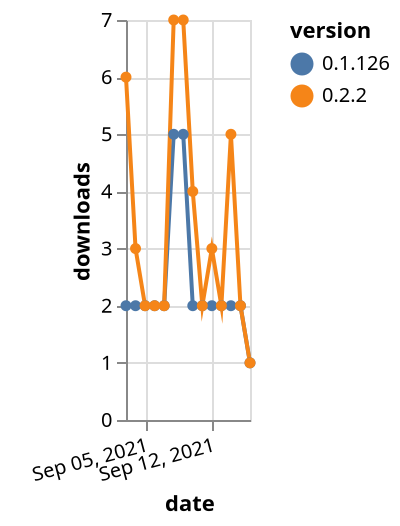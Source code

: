 {"$schema": "https://vega.github.io/schema/vega-lite/v5.json", "description": "A simple bar chart with embedded data.", "data": {"values": [{"date": "2021-09-03", "total": 3397, "delta": 2, "version": "0.1.126"}, {"date": "2021-09-04", "total": 3399, "delta": 2, "version": "0.1.126"}, {"date": "2021-09-05", "total": 3401, "delta": 2, "version": "0.1.126"}, {"date": "2021-09-06", "total": 3403, "delta": 2, "version": "0.1.126"}, {"date": "2021-09-07", "total": 3405, "delta": 2, "version": "0.1.126"}, {"date": "2021-09-08", "total": 3410, "delta": 5, "version": "0.1.126"}, {"date": "2021-09-09", "total": 3415, "delta": 5, "version": "0.1.126"}, {"date": "2021-09-10", "total": 3417, "delta": 2, "version": "0.1.126"}, {"date": "2021-09-11", "total": 3419, "delta": 2, "version": "0.1.126"}, {"date": "2021-09-12", "total": 3421, "delta": 2, "version": "0.1.126"}, {"date": "2021-09-13", "total": 3423, "delta": 2, "version": "0.1.126"}, {"date": "2021-09-14", "total": 3425, "delta": 2, "version": "0.1.126"}, {"date": "2021-09-15", "total": 3427, "delta": 2, "version": "0.1.126"}, {"date": "2021-09-16", "total": 3428, "delta": 1, "version": "0.1.126"}, {"date": "2021-09-03", "total": 12053, "delta": 6, "version": "0.2.2"}, {"date": "2021-09-04", "total": 12056, "delta": 3, "version": "0.2.2"}, {"date": "2021-09-05", "total": 12058, "delta": 2, "version": "0.2.2"}, {"date": "2021-09-06", "total": 12060, "delta": 2, "version": "0.2.2"}, {"date": "2021-09-07", "total": 12062, "delta": 2, "version": "0.2.2"}, {"date": "2021-09-08", "total": 12069, "delta": 7, "version": "0.2.2"}, {"date": "2021-09-09", "total": 12076, "delta": 7, "version": "0.2.2"}, {"date": "2021-09-10", "total": 12080, "delta": 4, "version": "0.2.2"}, {"date": "2021-09-11", "total": 12082, "delta": 2, "version": "0.2.2"}, {"date": "2021-09-12", "total": 12085, "delta": 3, "version": "0.2.2"}, {"date": "2021-09-13", "total": 12087, "delta": 2, "version": "0.2.2"}, {"date": "2021-09-14", "total": 12092, "delta": 5, "version": "0.2.2"}, {"date": "2021-09-15", "total": 12094, "delta": 2, "version": "0.2.2"}, {"date": "2021-09-16", "total": 12095, "delta": 1, "version": "0.2.2"}]}, "width": "container", "mark": {"type": "line", "point": {"filled": true}}, "encoding": {"x": {"field": "date", "type": "temporal", "timeUnit": "yearmonthdate", "title": "date", "axis": {"labelAngle": -15}}, "y": {"field": "delta", "type": "quantitative", "title": "downloads"}, "color": {"field": "version", "type": "nominal"}, "tooltip": {"field": "delta"}}}